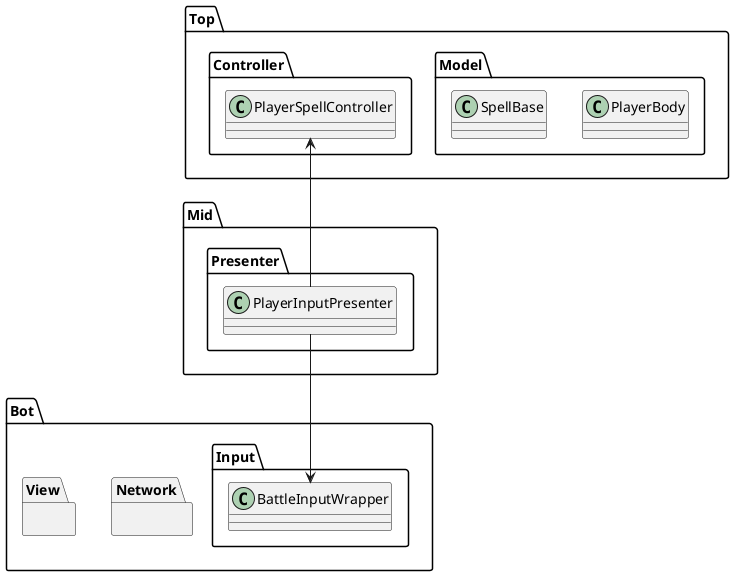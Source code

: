 ﻿@startuml

package Top
{

package Model
{
class PlayerBody

class SpellBase
}

package Controller
{
class PlayerSpellController
}

}

package Mid{

package Presenter
{
class PlayerInputPresenter
}


}

package Bot
{

package Input
{
class BattleInputWrapper
}

package Network
{
}

package View
{
}

}

PlayerInputPresenter -d-> BattleInputWrapper
PlayerInputPresenter -u-> PlayerSpellController



@enduml